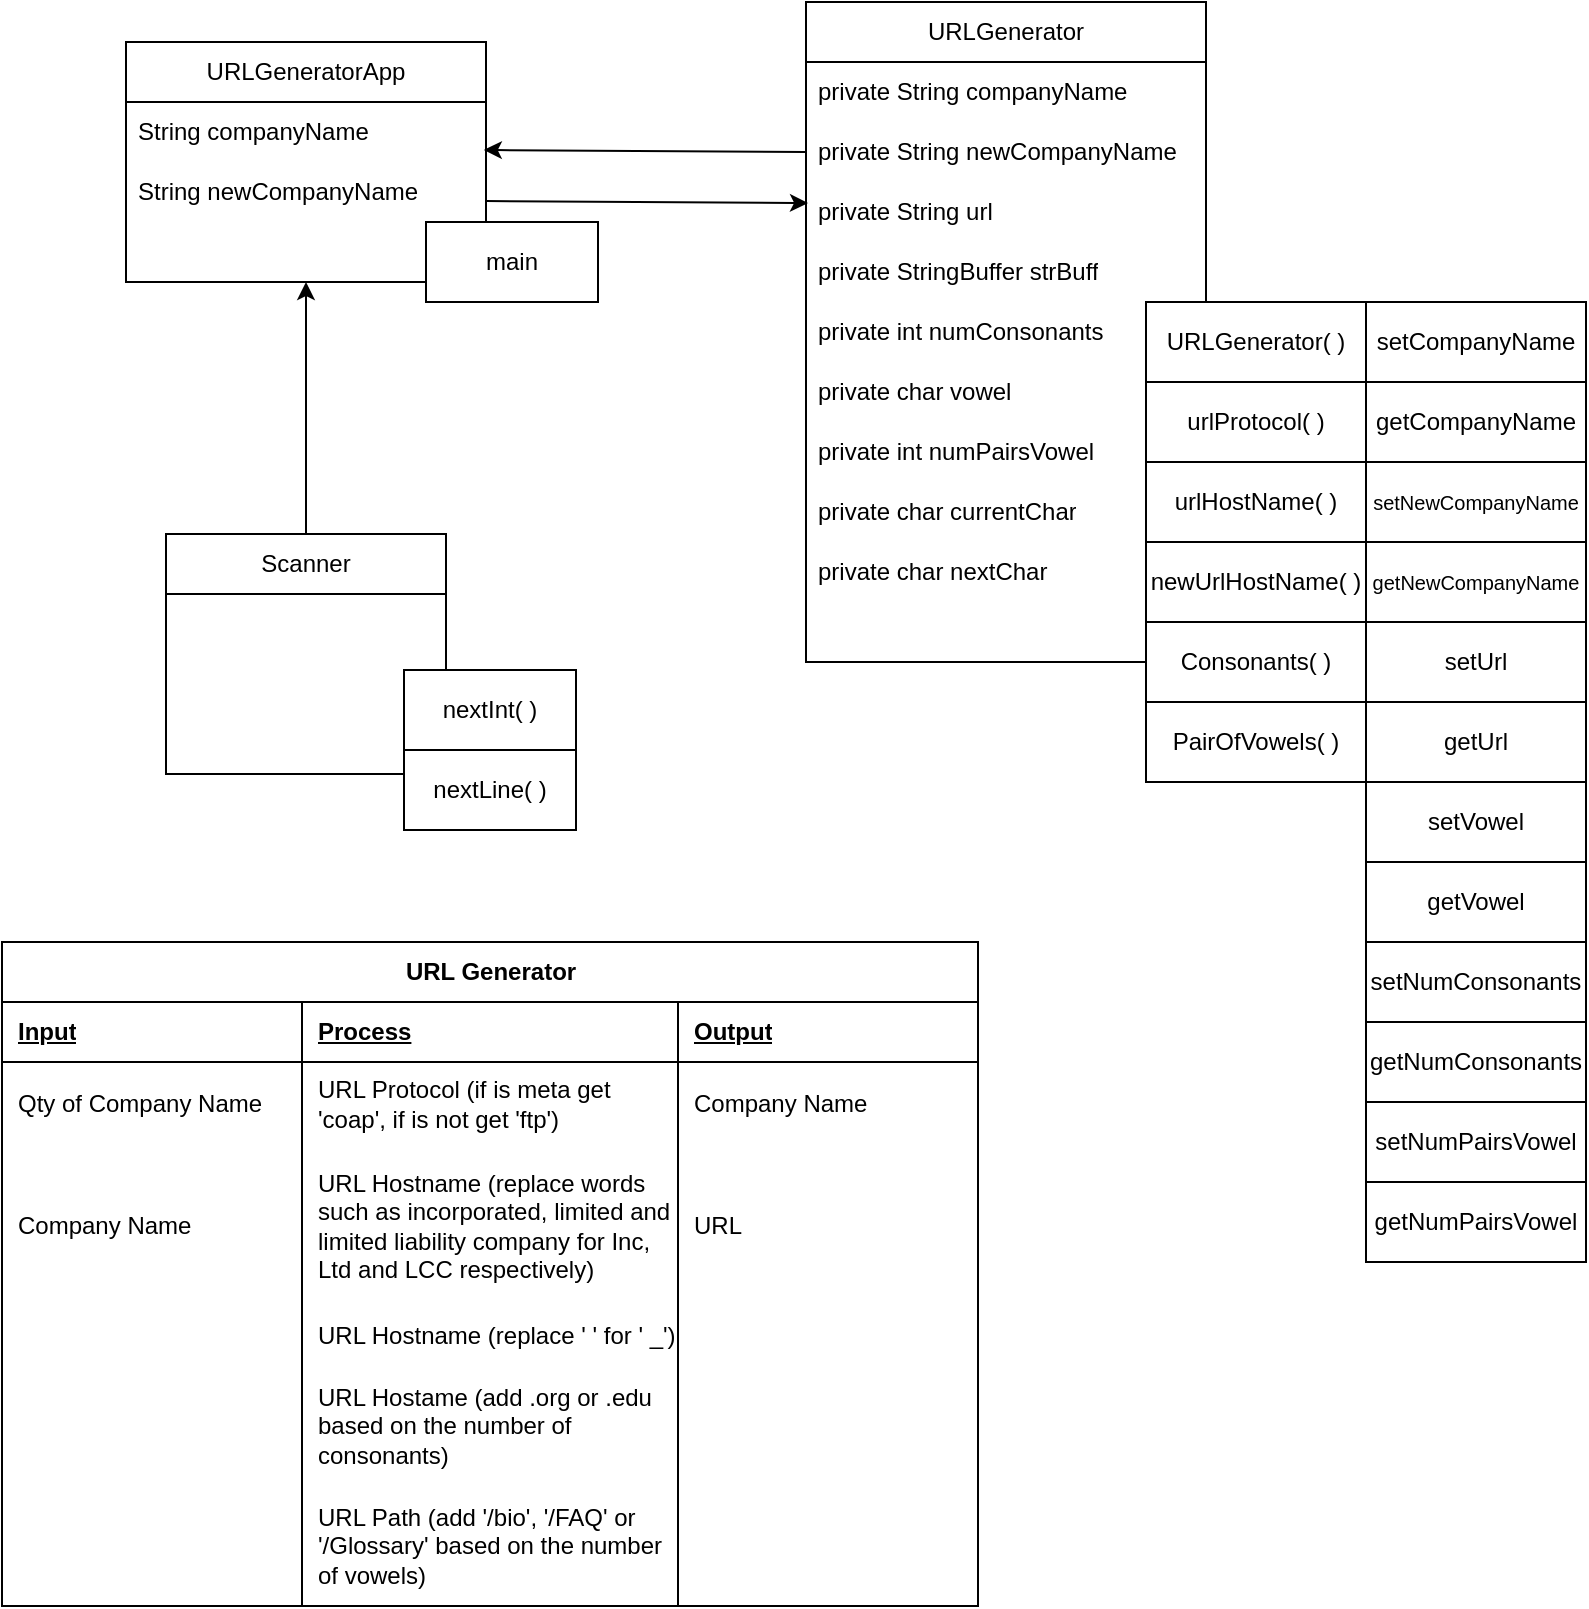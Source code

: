 <mxfile version="22.1.17" type="github">
  <diagram name="Page-1" id="zYPz7lMIZNMnL7QDICZQ">
    <mxGraphModel dx="562" dy="427" grid="1" gridSize="10" guides="1" tooltips="1" connect="1" arrows="1" fold="1" page="1" pageScale="1" pageWidth="827" pageHeight="1169" math="0" shadow="0">
      <root>
        <mxCell id="0" />
        <mxCell id="1" parent="0" />
        <mxCell id="tblYuMn-lbyN1Swdphpb-44" style="edgeStyle=orthogonalEdgeStyle;rounded=0;orthogonalLoop=1;jettySize=auto;html=1;" edge="1" parent="1" source="tblYuMn-lbyN1Swdphpb-1" target="tblYuMn-lbyN1Swdphpb-9">
          <mxGeometry relative="1" as="geometry" />
        </mxCell>
        <mxCell id="tblYuMn-lbyN1Swdphpb-1" value="Scanner" style="swimlane;fontStyle=0;childLayout=stackLayout;horizontal=1;startSize=30;horizontalStack=0;resizeParent=1;resizeParentMax=0;resizeLast=0;collapsible=1;marginBottom=0;whiteSpace=wrap;html=1;" vertex="1" parent="1">
          <mxGeometry x="84" y="364" width="140" height="120" as="geometry" />
        </mxCell>
        <mxCell id="tblYuMn-lbyN1Swdphpb-2" value="&amp;nbsp;" style="text;strokeColor=none;fillColor=none;align=left;verticalAlign=middle;spacingLeft=4;spacingRight=4;overflow=hidden;points=[[0,0.5],[1,0.5]];portConstraint=eastwest;rotatable=0;whiteSpace=wrap;html=1;" vertex="1" parent="tblYuMn-lbyN1Swdphpb-1">
          <mxGeometry y="30" width="140" height="30" as="geometry" />
        </mxCell>
        <mxCell id="tblYuMn-lbyN1Swdphpb-3" value="&amp;nbsp;" style="text;strokeColor=none;fillColor=none;align=left;verticalAlign=middle;spacingLeft=4;spacingRight=4;overflow=hidden;points=[[0,0.5],[1,0.5]];portConstraint=eastwest;rotatable=0;whiteSpace=wrap;html=1;" vertex="1" parent="tblYuMn-lbyN1Swdphpb-1">
          <mxGeometry y="60" width="140" height="30" as="geometry" />
        </mxCell>
        <mxCell id="tblYuMn-lbyN1Swdphpb-4" value="&amp;nbsp;" style="text;strokeColor=none;fillColor=none;align=left;verticalAlign=middle;spacingLeft=4;spacingRight=4;overflow=hidden;points=[[0,0.5],[1,0.5]];portConstraint=eastwest;rotatable=0;whiteSpace=wrap;html=1;" vertex="1" parent="tblYuMn-lbyN1Swdphpb-1">
          <mxGeometry y="90" width="140" height="30" as="geometry" />
        </mxCell>
        <mxCell id="tblYuMn-lbyN1Swdphpb-5" value="URLGenerator" style="swimlane;fontStyle=0;childLayout=stackLayout;horizontal=1;startSize=30;horizontalStack=0;resizeParent=1;resizeParentMax=0;resizeLast=0;collapsible=1;marginBottom=0;whiteSpace=wrap;html=1;" vertex="1" parent="1">
          <mxGeometry x="404" y="98" width="200" height="330" as="geometry" />
        </mxCell>
        <mxCell id="tblYuMn-lbyN1Swdphpb-6" value="private String companyName" style="text;strokeColor=none;fillColor=none;align=left;verticalAlign=middle;spacingLeft=4;spacingRight=4;overflow=hidden;points=[[0,0.5],[1,0.5]];portConstraint=eastwest;rotatable=0;whiteSpace=wrap;html=1;" vertex="1" parent="tblYuMn-lbyN1Swdphpb-5">
          <mxGeometry y="30" width="200" height="30" as="geometry" />
        </mxCell>
        <mxCell id="tblYuMn-lbyN1Swdphpb-7" value="private String newCompanyName" style="text;strokeColor=none;fillColor=none;align=left;verticalAlign=middle;spacingLeft=4;spacingRight=4;overflow=hidden;points=[[0,0.5],[1,0.5]];portConstraint=eastwest;rotatable=0;whiteSpace=wrap;html=1;" vertex="1" parent="tblYuMn-lbyN1Swdphpb-5">
          <mxGeometry y="60" width="200" height="30" as="geometry" />
        </mxCell>
        <mxCell id="tblYuMn-lbyN1Swdphpb-8" value="private String url" style="text;strokeColor=none;fillColor=none;align=left;verticalAlign=middle;spacingLeft=4;spacingRight=4;overflow=hidden;points=[[0,0.5],[1,0.5]];portConstraint=eastwest;rotatable=0;whiteSpace=wrap;html=1;" vertex="1" parent="tblYuMn-lbyN1Swdphpb-5">
          <mxGeometry y="90" width="200" height="30" as="geometry" />
        </mxCell>
        <mxCell id="tblYuMn-lbyN1Swdphpb-16" value="private StringBuffer strBuff" style="text;strokeColor=none;fillColor=none;align=left;verticalAlign=middle;spacingLeft=4;spacingRight=4;overflow=hidden;points=[[0,0.5],[1,0.5]];portConstraint=eastwest;rotatable=0;whiteSpace=wrap;html=1;" vertex="1" parent="tblYuMn-lbyN1Swdphpb-5">
          <mxGeometry y="120" width="200" height="30" as="geometry" />
        </mxCell>
        <mxCell id="tblYuMn-lbyN1Swdphpb-15" value="private int&amp;nbsp;numConsonants" style="text;strokeColor=none;fillColor=none;align=left;verticalAlign=middle;spacingLeft=4;spacingRight=4;overflow=hidden;points=[[0,0.5],[1,0.5]];portConstraint=eastwest;rotatable=0;whiteSpace=wrap;html=1;" vertex="1" parent="tblYuMn-lbyN1Swdphpb-5">
          <mxGeometry y="150" width="200" height="30" as="geometry" />
        </mxCell>
        <mxCell id="tblYuMn-lbyN1Swdphpb-14" value="private char&amp;nbsp;vowel" style="text;strokeColor=none;fillColor=none;align=left;verticalAlign=middle;spacingLeft=4;spacingRight=4;overflow=hidden;points=[[0,0.5],[1,0.5]];portConstraint=eastwest;rotatable=0;whiteSpace=wrap;html=1;" vertex="1" parent="tblYuMn-lbyN1Swdphpb-5">
          <mxGeometry y="180" width="200" height="30" as="geometry" />
        </mxCell>
        <mxCell id="tblYuMn-lbyN1Swdphpb-13" value="private int&amp;nbsp;numPairsVowel" style="text;strokeColor=none;fillColor=none;align=left;verticalAlign=middle;spacingLeft=4;spacingRight=4;overflow=hidden;points=[[0,0.5],[1,0.5]];portConstraint=eastwest;rotatable=0;whiteSpace=wrap;html=1;" vertex="1" parent="tblYuMn-lbyN1Swdphpb-5">
          <mxGeometry y="210" width="200" height="30" as="geometry" />
        </mxCell>
        <mxCell id="tblYuMn-lbyN1Swdphpb-19" value="private char currentChar" style="text;strokeColor=none;fillColor=none;align=left;verticalAlign=middle;spacingLeft=4;spacingRight=4;overflow=hidden;points=[[0,0.5],[1,0.5]];portConstraint=eastwest;rotatable=0;whiteSpace=wrap;html=1;" vertex="1" parent="tblYuMn-lbyN1Swdphpb-5">
          <mxGeometry y="240" width="200" height="30" as="geometry" />
        </mxCell>
        <mxCell id="tblYuMn-lbyN1Swdphpb-18" value="private char nextChar" style="text;strokeColor=none;fillColor=none;align=left;verticalAlign=middle;spacingLeft=4;spacingRight=4;overflow=hidden;points=[[0,0.5],[1,0.5]];portConstraint=eastwest;rotatable=0;whiteSpace=wrap;html=1;" vertex="1" parent="tblYuMn-lbyN1Swdphpb-5">
          <mxGeometry y="270" width="200" height="30" as="geometry" />
        </mxCell>
        <mxCell id="tblYuMn-lbyN1Swdphpb-17" style="text;strokeColor=none;fillColor=none;align=left;verticalAlign=middle;spacingLeft=4;spacingRight=4;overflow=hidden;points=[[0,0.5],[1,0.5]];portConstraint=eastwest;rotatable=0;whiteSpace=wrap;html=1;" vertex="1" parent="tblYuMn-lbyN1Swdphpb-5">
          <mxGeometry y="300" width="200" height="30" as="geometry" />
        </mxCell>
        <mxCell id="tblYuMn-lbyN1Swdphpb-9" value="URLGeneratorApp" style="swimlane;fontStyle=0;childLayout=stackLayout;horizontal=1;startSize=30;horizontalStack=0;resizeParent=1;resizeParentMax=0;resizeLast=0;collapsible=1;marginBottom=0;whiteSpace=wrap;html=1;" vertex="1" parent="1">
          <mxGeometry x="64" y="118" width="180" height="120" as="geometry" />
        </mxCell>
        <mxCell id="tblYuMn-lbyN1Swdphpb-10" value="String companyName" style="text;strokeColor=none;fillColor=none;align=left;verticalAlign=middle;spacingLeft=4;spacingRight=4;overflow=hidden;points=[[0,0.5],[1,0.5]];portConstraint=eastwest;rotatable=0;whiteSpace=wrap;html=1;" vertex="1" parent="tblYuMn-lbyN1Swdphpb-9">
          <mxGeometry y="30" width="180" height="30" as="geometry" />
        </mxCell>
        <mxCell id="tblYuMn-lbyN1Swdphpb-11" value="String newCompanyName" style="text;strokeColor=none;fillColor=none;align=left;verticalAlign=middle;spacingLeft=4;spacingRight=4;overflow=hidden;points=[[0,0.5],[1,0.5]];portConstraint=eastwest;rotatable=0;whiteSpace=wrap;html=1;" vertex="1" parent="tblYuMn-lbyN1Swdphpb-9">
          <mxGeometry y="60" width="180" height="30" as="geometry" />
        </mxCell>
        <mxCell id="tblYuMn-lbyN1Swdphpb-12" value="&amp;nbsp;" style="text;strokeColor=none;fillColor=none;align=left;verticalAlign=middle;spacingLeft=4;spacingRight=4;overflow=hidden;points=[[0,0.5],[1,0.5]];portConstraint=eastwest;rotatable=0;whiteSpace=wrap;html=1;" vertex="1" parent="tblYuMn-lbyN1Swdphpb-9">
          <mxGeometry y="90" width="180" height="30" as="geometry" />
        </mxCell>
        <mxCell id="tblYuMn-lbyN1Swdphpb-20" value="main" style="rounded=0;whiteSpace=wrap;html=1;" vertex="1" parent="1">
          <mxGeometry x="214" y="208" width="86" height="40" as="geometry" />
        </mxCell>
        <mxCell id="tblYuMn-lbyN1Swdphpb-21" value="nextLine( )" style="rounded=0;whiteSpace=wrap;html=1;" vertex="1" parent="1">
          <mxGeometry x="203" y="472" width="86" height="40" as="geometry" />
        </mxCell>
        <mxCell id="tblYuMn-lbyN1Swdphpb-22" value="nextInt( )" style="rounded=0;whiteSpace=wrap;html=1;" vertex="1" parent="1">
          <mxGeometry x="203" y="432" width="86" height="40" as="geometry" />
        </mxCell>
        <mxCell id="tblYuMn-lbyN1Swdphpb-24" value="URLGenerator( )" style="rounded=0;whiteSpace=wrap;html=1;" vertex="1" parent="1">
          <mxGeometry x="574" y="248" width="110" height="40" as="geometry" />
        </mxCell>
        <mxCell id="tblYuMn-lbyN1Swdphpb-25" value="urlProtocol( )" style="rounded=0;whiteSpace=wrap;html=1;" vertex="1" parent="1">
          <mxGeometry x="574" y="288" width="110" height="40" as="geometry" />
        </mxCell>
        <mxCell id="tblYuMn-lbyN1Swdphpb-26" value="urlHostName( )" style="rounded=0;whiteSpace=wrap;html=1;" vertex="1" parent="1">
          <mxGeometry x="574" y="328" width="110" height="40" as="geometry" />
        </mxCell>
        <mxCell id="tblYuMn-lbyN1Swdphpb-27" value="newUrlHostName( )" style="rounded=0;whiteSpace=wrap;html=1;" vertex="1" parent="1">
          <mxGeometry x="574" y="368" width="110" height="40" as="geometry" />
        </mxCell>
        <mxCell id="tblYuMn-lbyN1Swdphpb-28" value="Consonants( )" style="rounded=0;whiteSpace=wrap;html=1;" vertex="1" parent="1">
          <mxGeometry x="574" y="408" width="110" height="40" as="geometry" />
        </mxCell>
        <mxCell id="tblYuMn-lbyN1Swdphpb-29" value="PairOfVowels( )" style="rounded=0;whiteSpace=wrap;html=1;" vertex="1" parent="1">
          <mxGeometry x="574" y="448" width="110" height="40" as="geometry" />
        </mxCell>
        <mxCell id="tblYuMn-lbyN1Swdphpb-30" value="setCompanyName" style="rounded=0;whiteSpace=wrap;html=1;" vertex="1" parent="1">
          <mxGeometry x="684" y="248" width="110" height="40" as="geometry" />
        </mxCell>
        <mxCell id="tblYuMn-lbyN1Swdphpb-31" value="getCompanyName" style="rounded=0;whiteSpace=wrap;html=1;" vertex="1" parent="1">
          <mxGeometry x="684" y="288" width="110" height="40" as="geometry" />
        </mxCell>
        <mxCell id="tblYuMn-lbyN1Swdphpb-32" value="setNewCompanyName" style="rounded=0;whiteSpace=wrap;html=1;fontSize=10;" vertex="1" parent="1">
          <mxGeometry x="684" y="328" width="110" height="40" as="geometry" />
        </mxCell>
        <mxCell id="tblYuMn-lbyN1Swdphpb-33" value="getNewCompanyName" style="rounded=0;whiteSpace=wrap;html=1;fontSize=10;" vertex="1" parent="1">
          <mxGeometry x="684" y="368" width="110" height="40" as="geometry" />
        </mxCell>
        <mxCell id="tblYuMn-lbyN1Swdphpb-34" value="setUrl" style="rounded=0;whiteSpace=wrap;html=1;" vertex="1" parent="1">
          <mxGeometry x="684" y="408" width="110" height="40" as="geometry" />
        </mxCell>
        <mxCell id="tblYuMn-lbyN1Swdphpb-35" value="getUrl" style="rounded=0;whiteSpace=wrap;html=1;" vertex="1" parent="1">
          <mxGeometry x="684" y="448" width="110" height="40" as="geometry" />
        </mxCell>
        <mxCell id="tblYuMn-lbyN1Swdphpb-36" value="setVowel" style="rounded=0;whiteSpace=wrap;html=1;" vertex="1" parent="1">
          <mxGeometry x="684" y="488" width="110" height="40" as="geometry" />
        </mxCell>
        <mxCell id="tblYuMn-lbyN1Swdphpb-37" value="getVowel" style="rounded=0;whiteSpace=wrap;html=1;" vertex="1" parent="1">
          <mxGeometry x="684" y="528" width="110" height="40" as="geometry" />
        </mxCell>
        <mxCell id="tblYuMn-lbyN1Swdphpb-38" value="setNumConsonants" style="rounded=0;whiteSpace=wrap;html=1;" vertex="1" parent="1">
          <mxGeometry x="684" y="568" width="110" height="40" as="geometry" />
        </mxCell>
        <mxCell id="tblYuMn-lbyN1Swdphpb-39" value="setNumPairsVowel" style="rounded=0;whiteSpace=wrap;html=1;" vertex="1" parent="1">
          <mxGeometry x="684" y="648" width="110" height="40" as="geometry" />
        </mxCell>
        <mxCell id="tblYuMn-lbyN1Swdphpb-40" value="getNumConsonants" style="rounded=0;whiteSpace=wrap;html=1;" vertex="1" parent="1">
          <mxGeometry x="684" y="608" width="110" height="40" as="geometry" />
        </mxCell>
        <mxCell id="tblYuMn-lbyN1Swdphpb-41" value="getNumPairsVowel" style="rounded=0;whiteSpace=wrap;html=1;" vertex="1" parent="1">
          <mxGeometry x="684" y="688" width="110" height="40" as="geometry" />
        </mxCell>
        <mxCell id="tblYuMn-lbyN1Swdphpb-42" value="" style="endArrow=classic;html=1;rounded=0;entryX=0.994;entryY=-0.2;entryDx=0;entryDy=0;entryPerimeter=0;exitX=0;exitY=0.5;exitDx=0;exitDy=0;" edge="1" parent="1" source="tblYuMn-lbyN1Swdphpb-7" target="tblYuMn-lbyN1Swdphpb-11">
          <mxGeometry width="50" height="50" relative="1" as="geometry">
            <mxPoint x="414" y="168" as="sourcePoint" />
            <mxPoint x="364" y="388" as="targetPoint" />
          </mxGeometry>
        </mxCell>
        <mxCell id="tblYuMn-lbyN1Swdphpb-43" value="" style="endArrow=classic;html=1;rounded=0;entryX=0.994;entryY=-0.2;entryDx=0;entryDy=0;entryPerimeter=0;exitX=0;exitY=0.5;exitDx=0;exitDy=0;" edge="1" parent="1">
          <mxGeometry width="50" height="50" relative="1" as="geometry">
            <mxPoint x="244" y="197.5" as="sourcePoint" />
            <mxPoint x="405" y="198.5" as="targetPoint" />
          </mxGeometry>
        </mxCell>
        <mxCell id="tblYuMn-lbyN1Swdphpb-45" value="URL Generator" style="shape=table;startSize=30;container=1;collapsible=1;childLayout=tableLayout;fixedRows=1;rowLines=0;fontStyle=1;align=center;resizeLast=1;html=1;" vertex="1" parent="1">
          <mxGeometry x="2" y="568" width="488" height="332.0" as="geometry" />
        </mxCell>
        <mxCell id="tblYuMn-lbyN1Swdphpb-46" value="" style="shape=tableRow;horizontal=0;startSize=0;swimlaneHead=0;swimlaneBody=0;fillColor=none;collapsible=0;dropTarget=0;points=[[0,0.5],[1,0.5]];portConstraint=eastwest;top=0;left=0;right=0;bottom=1;" vertex="1" parent="tblYuMn-lbyN1Swdphpb-45">
          <mxGeometry y="30" width="488" height="30" as="geometry" />
        </mxCell>
        <mxCell id="tblYuMn-lbyN1Swdphpb-48" value="Input" style="shape=partialRectangle;connectable=0;fillColor=none;top=0;left=0;bottom=0;right=0;align=left;spacingLeft=6;fontStyle=5;overflow=hidden;whiteSpace=wrap;html=1;" vertex="1" parent="tblYuMn-lbyN1Swdphpb-46">
          <mxGeometry width="150" height="30" as="geometry">
            <mxRectangle width="150" height="30" as="alternateBounds" />
          </mxGeometry>
        </mxCell>
        <mxCell id="tblYuMn-lbyN1Swdphpb-62" value="Process" style="shape=partialRectangle;connectable=0;fillColor=none;top=0;left=0;bottom=0;right=0;align=left;spacingLeft=6;fontStyle=5;overflow=hidden;whiteSpace=wrap;html=1;" vertex="1" parent="tblYuMn-lbyN1Swdphpb-46">
          <mxGeometry x="150" width="188" height="30" as="geometry">
            <mxRectangle width="188" height="30" as="alternateBounds" />
          </mxGeometry>
        </mxCell>
        <mxCell id="tblYuMn-lbyN1Swdphpb-58" value="Output" style="shape=partialRectangle;connectable=0;fillColor=none;top=0;left=0;bottom=0;right=0;align=left;spacingLeft=6;fontStyle=5;overflow=hidden;whiteSpace=wrap;html=1;" vertex="1" parent="tblYuMn-lbyN1Swdphpb-46">
          <mxGeometry x="338" width="150" height="30" as="geometry">
            <mxRectangle width="150" height="30" as="alternateBounds" />
          </mxGeometry>
        </mxCell>
        <mxCell id="tblYuMn-lbyN1Swdphpb-49" value="" style="shape=tableRow;horizontal=0;startSize=0;swimlaneHead=0;swimlaneBody=0;fillColor=none;collapsible=0;dropTarget=0;points=[[0,0.5],[1,0.5]];portConstraint=eastwest;top=0;left=0;right=0;bottom=0;" vertex="1" parent="tblYuMn-lbyN1Swdphpb-45">
          <mxGeometry y="60" width="488" height="42" as="geometry" />
        </mxCell>
        <mxCell id="tblYuMn-lbyN1Swdphpb-51" value="Qty of Company Name" style="shape=partialRectangle;connectable=0;fillColor=none;top=0;left=0;bottom=0;right=0;align=left;spacingLeft=6;overflow=hidden;whiteSpace=wrap;html=1;" vertex="1" parent="tblYuMn-lbyN1Swdphpb-49">
          <mxGeometry width="150" height="42" as="geometry">
            <mxRectangle width="150" height="42" as="alternateBounds" />
          </mxGeometry>
        </mxCell>
        <mxCell id="tblYuMn-lbyN1Swdphpb-63" value="URL Protocol (if is meta get &#39;coap&#39;, if is not get &#39;ftp&#39;)" style="shape=partialRectangle;connectable=0;fillColor=none;top=0;left=0;bottom=0;right=0;align=left;spacingLeft=6;overflow=hidden;whiteSpace=wrap;html=1;" vertex="1" parent="tblYuMn-lbyN1Swdphpb-49">
          <mxGeometry x="150" width="188" height="42" as="geometry">
            <mxRectangle width="188" height="42" as="alternateBounds" />
          </mxGeometry>
        </mxCell>
        <mxCell id="tblYuMn-lbyN1Swdphpb-59" value="Company Name" style="shape=partialRectangle;connectable=0;fillColor=none;top=0;left=0;bottom=0;right=0;align=left;spacingLeft=6;overflow=hidden;whiteSpace=wrap;html=1;" vertex="1" parent="tblYuMn-lbyN1Swdphpb-49">
          <mxGeometry x="338" width="150" height="42" as="geometry">
            <mxRectangle width="150" height="42" as="alternateBounds" />
          </mxGeometry>
        </mxCell>
        <mxCell id="tblYuMn-lbyN1Swdphpb-52" value="" style="shape=tableRow;horizontal=0;startSize=0;swimlaneHead=0;swimlaneBody=0;fillColor=none;collapsible=0;dropTarget=0;points=[[0,0.5],[1,0.5]];portConstraint=eastwest;top=0;left=0;right=0;bottom=0;" vertex="1" parent="tblYuMn-lbyN1Swdphpb-45">
          <mxGeometry y="102" width="488" height="80" as="geometry" />
        </mxCell>
        <mxCell id="tblYuMn-lbyN1Swdphpb-54" value="Company Name" style="shape=partialRectangle;connectable=0;fillColor=none;top=0;left=0;bottom=0;right=0;align=left;spacingLeft=6;overflow=hidden;whiteSpace=wrap;html=1;" vertex="1" parent="tblYuMn-lbyN1Swdphpb-52">
          <mxGeometry width="150" height="80" as="geometry">
            <mxRectangle width="150" height="80" as="alternateBounds" />
          </mxGeometry>
        </mxCell>
        <mxCell id="tblYuMn-lbyN1Swdphpb-64" value="URL Hostname (replace words such as incorporated, limited and limited liability company for Inc, Ltd and LCC respectively)" style="shape=partialRectangle;connectable=0;fillColor=none;top=0;left=0;bottom=0;right=0;align=left;spacingLeft=6;overflow=hidden;whiteSpace=wrap;html=1;" vertex="1" parent="tblYuMn-lbyN1Swdphpb-52">
          <mxGeometry x="150" width="188" height="80" as="geometry">
            <mxRectangle width="188" height="80" as="alternateBounds" />
          </mxGeometry>
        </mxCell>
        <mxCell id="tblYuMn-lbyN1Swdphpb-60" value="URL" style="shape=partialRectangle;connectable=0;fillColor=none;top=0;left=0;bottom=0;right=0;align=left;spacingLeft=6;overflow=hidden;whiteSpace=wrap;html=1;" vertex="1" parent="tblYuMn-lbyN1Swdphpb-52">
          <mxGeometry x="338" width="150" height="80" as="geometry">
            <mxRectangle width="150" height="80" as="alternateBounds" />
          </mxGeometry>
        </mxCell>
        <mxCell id="tblYuMn-lbyN1Swdphpb-55" value="" style="shape=tableRow;horizontal=0;startSize=0;swimlaneHead=0;swimlaneBody=0;fillColor=none;collapsible=0;dropTarget=0;points=[[0,0.5],[1,0.5]];portConstraint=eastwest;top=0;left=0;right=0;bottom=0;" vertex="1" parent="tblYuMn-lbyN1Swdphpb-45">
          <mxGeometry y="182" width="488" height="30" as="geometry" />
        </mxCell>
        <mxCell id="tblYuMn-lbyN1Swdphpb-57" value="" style="shape=partialRectangle;connectable=0;fillColor=none;top=0;left=0;bottom=0;right=0;align=left;spacingLeft=6;overflow=hidden;whiteSpace=wrap;html=1;" vertex="1" parent="tblYuMn-lbyN1Swdphpb-55">
          <mxGeometry width="150" height="30" as="geometry">
            <mxRectangle width="150" height="30" as="alternateBounds" />
          </mxGeometry>
        </mxCell>
        <mxCell id="tblYuMn-lbyN1Swdphpb-65" value="URL Hostname (replace &#39; &#39; for &#39; _&#39;)" style="shape=partialRectangle;connectable=0;fillColor=none;top=0;left=0;bottom=0;right=0;align=left;spacingLeft=6;overflow=hidden;whiteSpace=wrap;html=1;" vertex="1" parent="tblYuMn-lbyN1Swdphpb-55">
          <mxGeometry x="150" width="188" height="30" as="geometry">
            <mxRectangle width="188" height="30" as="alternateBounds" />
          </mxGeometry>
        </mxCell>
        <mxCell id="tblYuMn-lbyN1Swdphpb-61" style="shape=partialRectangle;connectable=0;fillColor=none;top=0;left=0;bottom=0;right=0;align=left;spacingLeft=6;overflow=hidden;whiteSpace=wrap;html=1;" vertex="1" parent="tblYuMn-lbyN1Swdphpb-55">
          <mxGeometry x="338" width="150" height="30" as="geometry">
            <mxRectangle width="150" height="30" as="alternateBounds" />
          </mxGeometry>
        </mxCell>
        <mxCell id="tblYuMn-lbyN1Swdphpb-70" style="shape=tableRow;horizontal=0;startSize=0;swimlaneHead=0;swimlaneBody=0;fillColor=none;collapsible=0;dropTarget=0;points=[[0,0.5],[1,0.5]];portConstraint=eastwest;top=0;left=0;right=0;bottom=0;" vertex="1" parent="tblYuMn-lbyN1Swdphpb-45">
          <mxGeometry y="212" width="488" height="60" as="geometry" />
        </mxCell>
        <mxCell id="tblYuMn-lbyN1Swdphpb-71" style="shape=partialRectangle;connectable=0;fillColor=none;top=0;left=0;bottom=0;right=0;align=left;spacingLeft=6;overflow=hidden;whiteSpace=wrap;html=1;" vertex="1" parent="tblYuMn-lbyN1Swdphpb-70">
          <mxGeometry width="150" height="60" as="geometry">
            <mxRectangle width="150" height="60" as="alternateBounds" />
          </mxGeometry>
        </mxCell>
        <mxCell id="tblYuMn-lbyN1Swdphpb-72" value="URL Hostame (add .org or .edu based on the number of consonants)" style="shape=partialRectangle;connectable=0;fillColor=none;top=0;left=0;bottom=0;right=0;align=left;spacingLeft=6;overflow=hidden;whiteSpace=wrap;html=1;" vertex="1" parent="tblYuMn-lbyN1Swdphpb-70">
          <mxGeometry x="150" width="188" height="60" as="geometry">
            <mxRectangle width="188" height="60" as="alternateBounds" />
          </mxGeometry>
        </mxCell>
        <mxCell id="tblYuMn-lbyN1Swdphpb-73" style="shape=partialRectangle;connectable=0;fillColor=none;top=0;left=0;bottom=0;right=0;align=left;spacingLeft=6;overflow=hidden;whiteSpace=wrap;html=1;" vertex="1" parent="tblYuMn-lbyN1Swdphpb-70">
          <mxGeometry x="338" width="150" height="60" as="geometry">
            <mxRectangle width="150" height="60" as="alternateBounds" />
          </mxGeometry>
        </mxCell>
        <mxCell id="tblYuMn-lbyN1Swdphpb-66" style="shape=tableRow;horizontal=0;startSize=0;swimlaneHead=0;swimlaneBody=0;fillColor=none;collapsible=0;dropTarget=0;points=[[0,0.5],[1,0.5]];portConstraint=eastwest;top=0;left=0;right=0;bottom=0;" vertex="1" parent="tblYuMn-lbyN1Swdphpb-45">
          <mxGeometry y="272" width="488" height="60" as="geometry" />
        </mxCell>
        <mxCell id="tblYuMn-lbyN1Swdphpb-67" style="shape=partialRectangle;connectable=0;fillColor=none;top=0;left=0;bottom=0;right=0;align=left;spacingLeft=6;overflow=hidden;whiteSpace=wrap;html=1;" vertex="1" parent="tblYuMn-lbyN1Swdphpb-66">
          <mxGeometry width="150" height="60" as="geometry">
            <mxRectangle width="150" height="60" as="alternateBounds" />
          </mxGeometry>
        </mxCell>
        <mxCell id="tblYuMn-lbyN1Swdphpb-68" value="URL Path (add &#39;/bio&#39;, &#39;/FAQ&#39; or &#39;/Glossary&#39; based on the number of vowels)" style="shape=partialRectangle;connectable=0;fillColor=none;top=0;left=0;bottom=0;right=0;align=left;spacingLeft=6;overflow=hidden;whiteSpace=wrap;html=1;" vertex="1" parent="tblYuMn-lbyN1Swdphpb-66">
          <mxGeometry x="150" width="188" height="60" as="geometry">
            <mxRectangle width="188" height="60" as="alternateBounds" />
          </mxGeometry>
        </mxCell>
        <mxCell id="tblYuMn-lbyN1Swdphpb-69" style="shape=partialRectangle;connectable=0;fillColor=none;top=0;left=0;bottom=0;right=0;align=left;spacingLeft=6;overflow=hidden;whiteSpace=wrap;html=1;" vertex="1" parent="tblYuMn-lbyN1Swdphpb-66">
          <mxGeometry x="338" width="150" height="60" as="geometry">
            <mxRectangle width="150" height="60" as="alternateBounds" />
          </mxGeometry>
        </mxCell>
      </root>
    </mxGraphModel>
  </diagram>
</mxfile>
